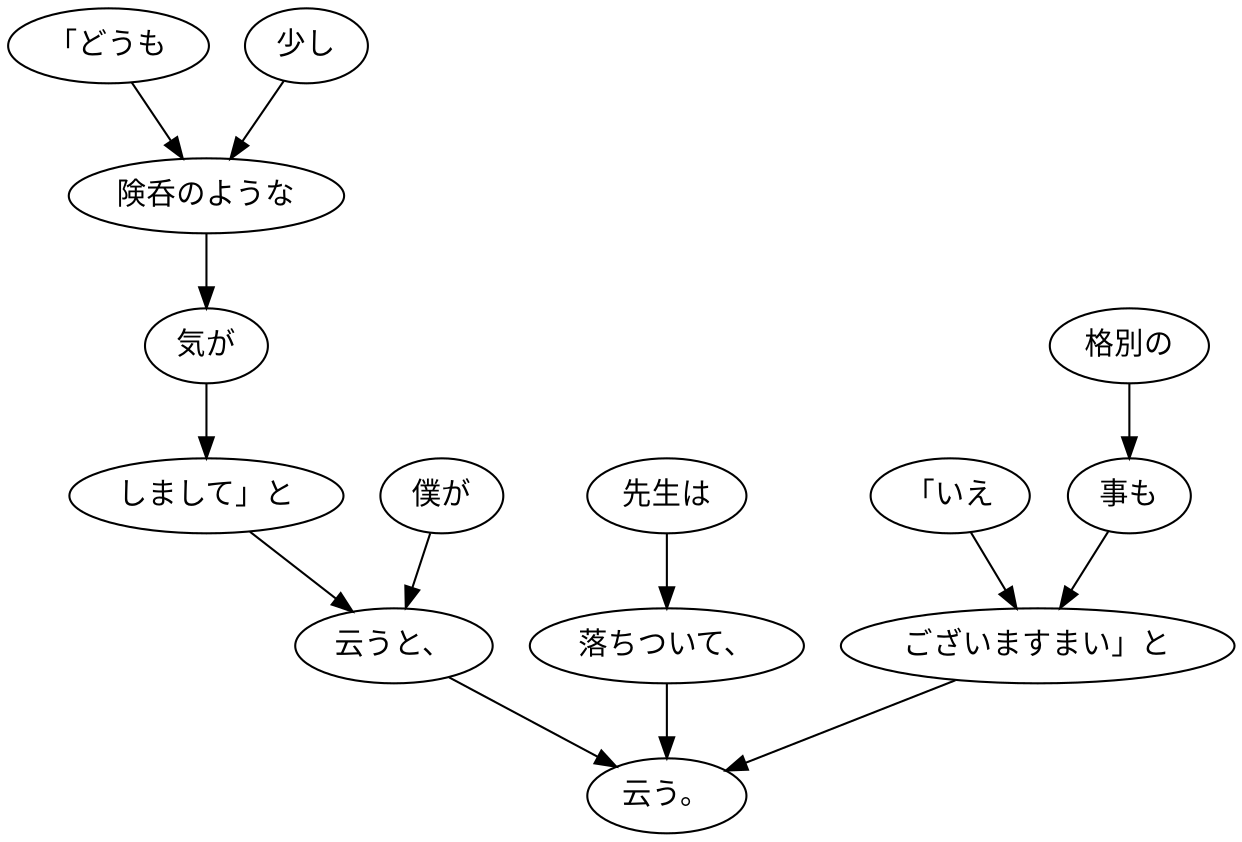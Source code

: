 digraph graph1221 {
	node0 [label="「どうも"];
	node1 [label="少し"];
	node2 [label="険呑のような"];
	node3 [label="気が"];
	node4 [label="しまして」と"];
	node5 [label="僕が"];
	node6 [label="云うと、"];
	node7 [label="先生は"];
	node8 [label="落ちついて、"];
	node9 [label="「いえ"];
	node10 [label="格別の"];
	node11 [label="事も"];
	node12 [label="ございますまい」と"];
	node13 [label="云う。"];
	node0 -> node2;
	node1 -> node2;
	node2 -> node3;
	node3 -> node4;
	node4 -> node6;
	node5 -> node6;
	node6 -> node13;
	node7 -> node8;
	node8 -> node13;
	node9 -> node12;
	node10 -> node11;
	node11 -> node12;
	node12 -> node13;
}
